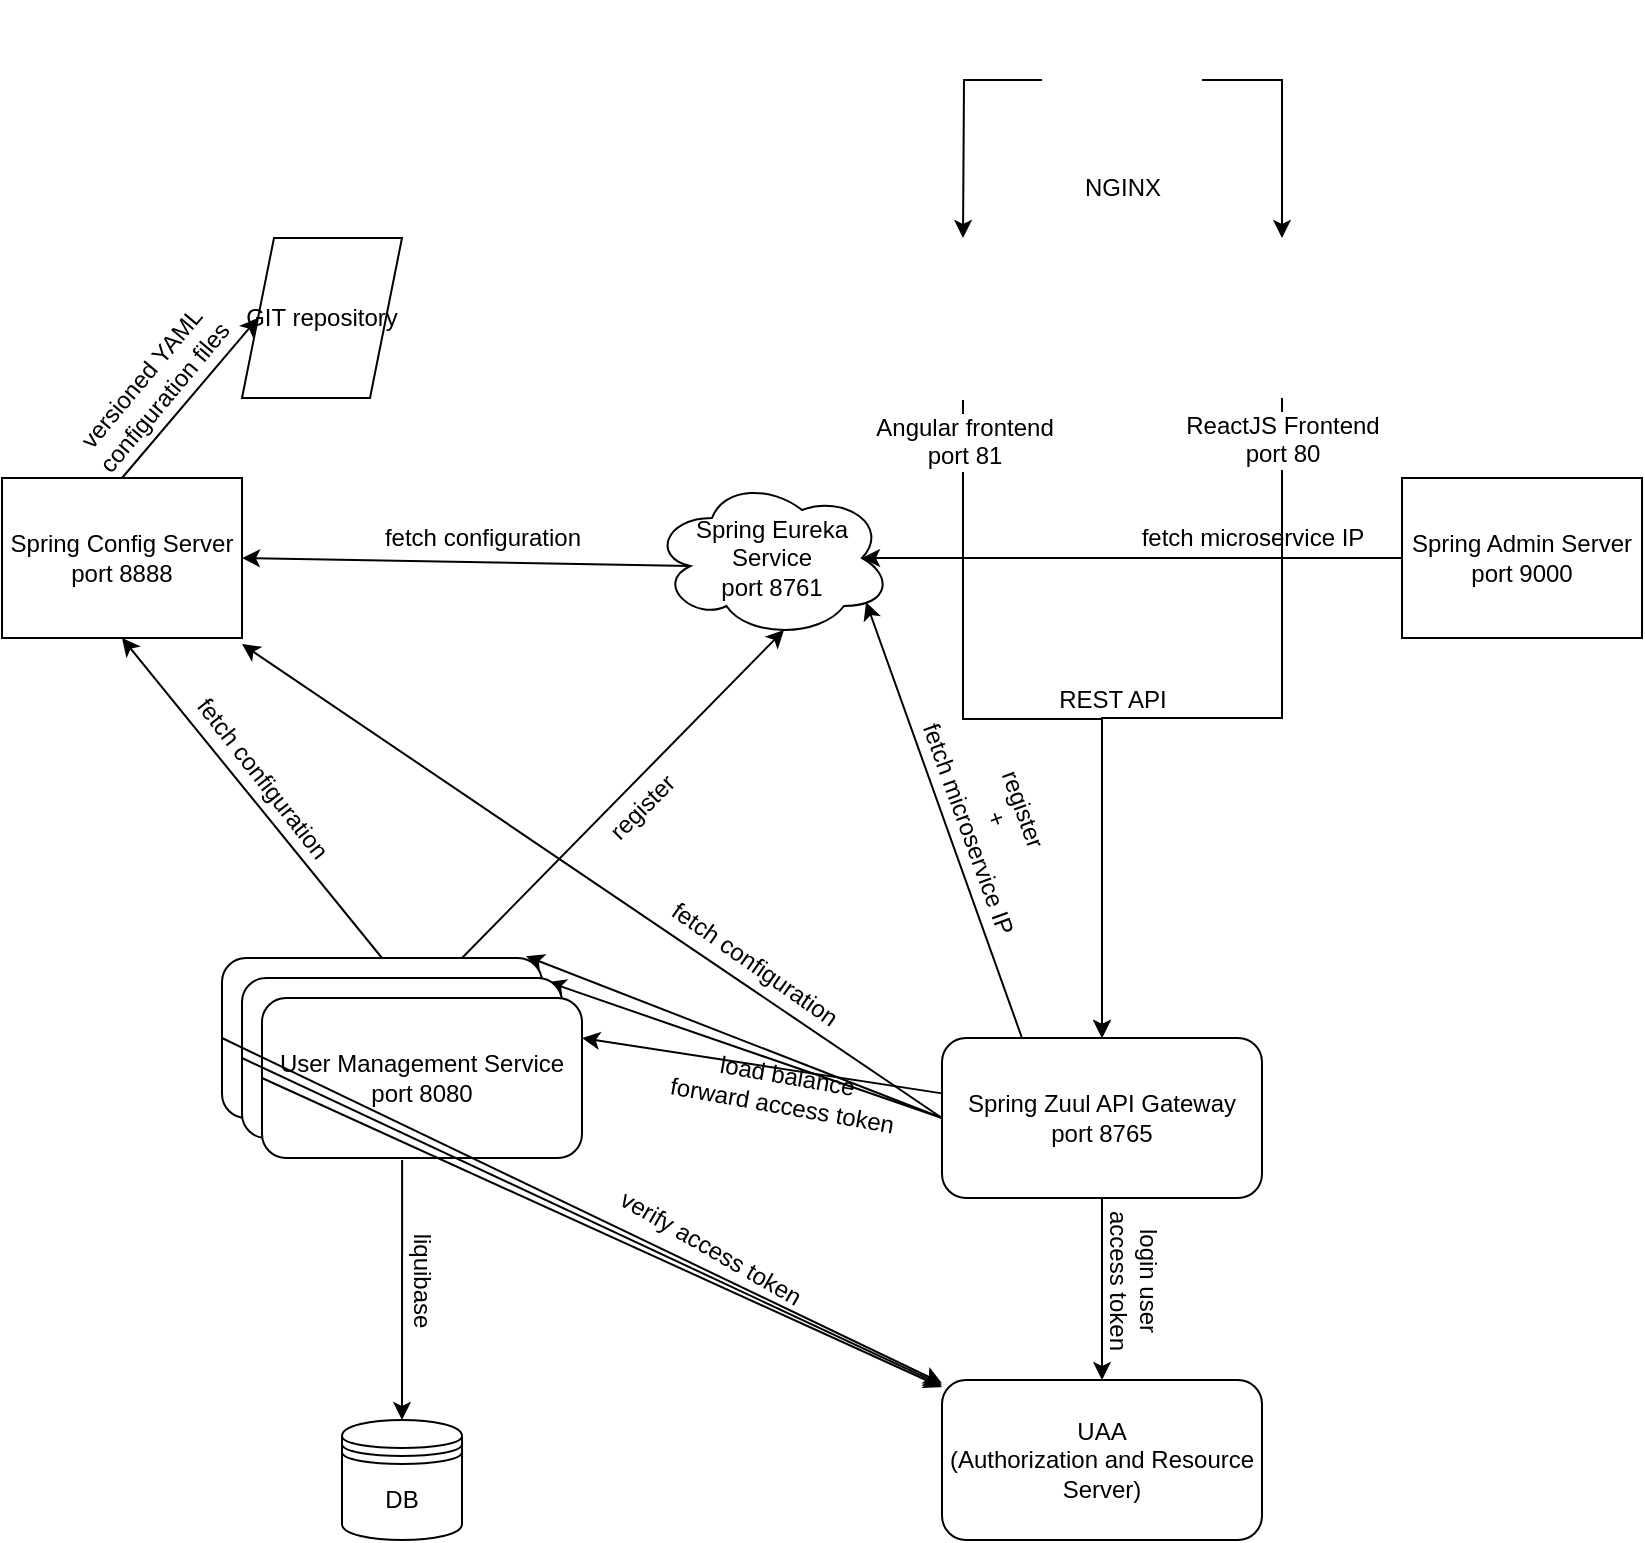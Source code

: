 <mxfile version="12.6.5" type="device"><diagram id="z9mlEs9HsHYVzTs2Vday" name="Page-1"><mxGraphModel dx="1038" dy="588" grid="1" gridSize="10" guides="1" tooltips="1" connect="1" arrows="1" fold="1" page="1" pageScale="1" pageWidth="850" pageHeight="1100" math="0" shadow="0"><root><mxCell id="0"/><mxCell id="1" parent="0"/><mxCell id="gHm-Y_Zy_vNPFZpqB0io-16" style="edgeStyle=none;rounded=0;orthogonalLoop=1;jettySize=auto;html=1;exitX=0;exitY=0.5;exitDx=0;exitDy=0;entryX=1;entryY=1.038;entryDx=0;entryDy=0;entryPerimeter=0;" parent="1" source="gHm-Y_Zy_vNPFZpqB0io-2" target="gHm-Y_Zy_vNPFZpqB0io-7" edge="1"><mxGeometry relative="1" as="geometry"/></mxCell><mxCell id="gHm-Y_Zy_vNPFZpqB0io-27" style="edgeStyle=none;rounded=0;orthogonalLoop=1;jettySize=auto;html=1;exitX=0.25;exitY=0;exitDx=0;exitDy=0;entryX=0.892;entryY=0.775;entryDx=0;entryDy=0;entryPerimeter=0;" parent="1" source="gHm-Y_Zy_vNPFZpqB0io-2" target="gHm-Y_Zy_vNPFZpqB0io-13" edge="1"><mxGeometry relative="1" as="geometry"/></mxCell><mxCell id="gHm-Y_Zy_vNPFZpqB0io-29" style="edgeStyle=none;rounded=0;orthogonalLoop=1;jettySize=auto;html=1;exitX=0;exitY=0.5;exitDx=0;exitDy=0;entryX=0.95;entryY=-0.012;entryDx=0;entryDy=0;entryPerimeter=0;" parent="1" source="gHm-Y_Zy_vNPFZpqB0io-2" target="gHm-Y_Zy_vNPFZpqB0io-18" edge="1"><mxGeometry relative="1" as="geometry"/></mxCell><mxCell id="gHm-Y_Zy_vNPFZpqB0io-30" style="edgeStyle=none;rounded=0;orthogonalLoop=1;jettySize=auto;html=1;exitX=0;exitY=0.5;exitDx=0;exitDy=0;entryX=0.956;entryY=0.025;entryDx=0;entryDy=0;entryPerimeter=0;" parent="1" source="gHm-Y_Zy_vNPFZpqB0io-2" target="gHm-Y_Zy_vNPFZpqB0io-21" edge="1"><mxGeometry relative="1" as="geometry"/></mxCell><mxCell id="gHm-Y_Zy_vNPFZpqB0io-31" style="edgeStyle=none;rounded=0;orthogonalLoop=1;jettySize=auto;html=1;entryX=1;entryY=0.25;entryDx=0;entryDy=0;" parent="1" source="gHm-Y_Zy_vNPFZpqB0io-2" target="gHm-Y_Zy_vNPFZpqB0io-22" edge="1"><mxGeometry relative="1" as="geometry"/></mxCell><mxCell id="e41rHY7qfqIfdvX9eZP--2" style="edgeStyle=orthogonalEdgeStyle;rounded=0;orthogonalLoop=1;jettySize=auto;html=1;entryX=0.5;entryY=0;entryDx=0;entryDy=0;" edge="1" parent="1" source="gHm-Y_Zy_vNPFZpqB0io-2" target="e41rHY7qfqIfdvX9eZP--1"><mxGeometry relative="1" as="geometry"/></mxCell><mxCell id="gHm-Y_Zy_vNPFZpqB0io-2" value="Spring Zuul API Gateway&lt;br&gt;port 8765" style="rounded=1;whiteSpace=wrap;html=1;" parent="1" vertex="1"><mxGeometry x="510" y="559" width="160" height="80" as="geometry"/></mxCell><mxCell id="gHm-Y_Zy_vNPFZpqB0io-4" style="edgeStyle=orthogonalEdgeStyle;rounded=0;orthogonalLoop=1;jettySize=auto;html=1;entryX=0.5;entryY=0;entryDx=0;entryDy=0;" parent="1" source="gHm-Y_Zy_vNPFZpqB0io-3" target="gHm-Y_Zy_vNPFZpqB0io-2" edge="1"><mxGeometry relative="1" as="geometry"/></mxCell><mxCell id="gHm-Y_Zy_vNPFZpqB0io-3" value="ReactJS Frontend&lt;br&gt;port 80" style="shape=image;html=1;verticalAlign=top;verticalLabelPosition=bottom;labelBackgroundColor=#ffffff;imageAspect=0;aspect=fixed;image=https://cdn2.iconfinder.com/data/icons/designer-skills/128/react-128.png" parent="1" vertex="1"><mxGeometry x="640" y="159" width="80" height="80" as="geometry"/></mxCell><mxCell id="gHm-Y_Zy_vNPFZpqB0io-5" value="REST API" style="text;html=1;align=center;verticalAlign=middle;resizable=0;points=[];;autosize=1;rotation=0;" parent="1" vertex="1"><mxGeometry x="560" y="380" width="70" height="20" as="geometry"/></mxCell><mxCell id="gHm-Y_Zy_vNPFZpqB0io-11" style="edgeStyle=none;rounded=0;orthogonalLoop=1;jettySize=auto;html=1;exitX=0.5;exitY=0;exitDx=0;exitDy=0;entryX=0;entryY=0.5;entryDx=0;entryDy=0;" parent="1" source="gHm-Y_Zy_vNPFZpqB0io-7" target="gHm-Y_Zy_vNPFZpqB0io-6" edge="1"><mxGeometry relative="1" as="geometry"/></mxCell><mxCell id="gHm-Y_Zy_vNPFZpqB0io-6" value="GIT repository" style="shape=parallelogram;perimeter=parallelogramPerimeter;whiteSpace=wrap;html=1;" parent="1" vertex="1"><mxGeometry x="160" y="159" width="80" height="80" as="geometry"/></mxCell><mxCell id="gHm-Y_Zy_vNPFZpqB0io-7" value="Spring Config Server&lt;br&gt;port 8888" style="rounded=0;whiteSpace=wrap;html=1;" parent="1" vertex="1"><mxGeometry x="40" y="279" width="120" height="80" as="geometry"/></mxCell><mxCell id="gHm-Y_Zy_vNPFZpqB0io-9" value="versioned YAML&lt;br&gt;configuration files" style="text;html=1;align=center;verticalAlign=middle;resizable=0;points=[];;autosize=1;rotation=-50;" parent="1" vertex="1"><mxGeometry x="60" y="219" width="110" height="30" as="geometry"/></mxCell><mxCell id="gHm-Y_Zy_vNPFZpqB0io-38" style="edgeStyle=none;rounded=0;orthogonalLoop=1;jettySize=auto;html=1;exitX=0;exitY=0.5;exitDx=0;exitDy=0;entryX=0.875;entryY=0.5;entryDx=0;entryDy=0;entryPerimeter=0;" parent="1" source="gHm-Y_Zy_vNPFZpqB0io-12" target="gHm-Y_Zy_vNPFZpqB0io-13" edge="1"><mxGeometry relative="1" as="geometry"/></mxCell><mxCell id="gHm-Y_Zy_vNPFZpqB0io-12" value="Spring Admin Server&lt;br&gt;port 9000" style="rounded=0;whiteSpace=wrap;html=1;" parent="1" vertex="1"><mxGeometry x="740" y="279" width="120" height="80" as="geometry"/></mxCell><mxCell id="gHm-Y_Zy_vNPFZpqB0io-37" style="edgeStyle=none;rounded=0;orthogonalLoop=1;jettySize=auto;html=1;exitX=0.16;exitY=0.55;exitDx=0;exitDy=0;exitPerimeter=0;entryX=1;entryY=0.5;entryDx=0;entryDy=0;" parent="1" source="gHm-Y_Zy_vNPFZpqB0io-13" target="gHm-Y_Zy_vNPFZpqB0io-7" edge="1"><mxGeometry relative="1" as="geometry"/></mxCell><mxCell id="gHm-Y_Zy_vNPFZpqB0io-13" value="Spring Eureka Service&lt;br&gt;port 8761" style="ellipse;shape=cloud;whiteSpace=wrap;html=1;" parent="1" vertex="1"><mxGeometry x="365" y="279" width="120" height="80" as="geometry"/></mxCell><mxCell id="gHm-Y_Zy_vNPFZpqB0io-15" value="fetch configuration" style="text;html=1;align=center;verticalAlign=middle;resizable=0;points=[];;autosize=1;" parent="1" vertex="1"><mxGeometry x="225" y="299" width="110" height="20" as="geometry"/></mxCell><mxCell id="gHm-Y_Zy_vNPFZpqB0io-23" style="edgeStyle=none;rounded=0;orthogonalLoop=1;jettySize=auto;html=1;exitX=0.5;exitY=0;exitDx=0;exitDy=0;entryX=0.5;entryY=1;entryDx=0;entryDy=0;" parent="1" source="gHm-Y_Zy_vNPFZpqB0io-18" target="gHm-Y_Zy_vNPFZpqB0io-7" edge="1"><mxGeometry relative="1" as="geometry"/></mxCell><mxCell id="gHm-Y_Zy_vNPFZpqB0io-25" style="edgeStyle=none;rounded=0;orthogonalLoop=1;jettySize=auto;html=1;exitX=0.75;exitY=0;exitDx=0;exitDy=0;entryX=0.55;entryY=0.95;entryDx=0;entryDy=0;entryPerimeter=0;" parent="1" source="gHm-Y_Zy_vNPFZpqB0io-18" target="gHm-Y_Zy_vNPFZpqB0io-13" edge="1"><mxGeometry relative="1" as="geometry"/></mxCell><mxCell id="gHm-Y_Zy_vNPFZpqB0io-18" value="" style="rounded=1;whiteSpace=wrap;html=1;" parent="1" vertex="1"><mxGeometry x="150" y="519" width="160" height="80" as="geometry"/></mxCell><mxCell id="gHm-Y_Zy_vNPFZpqB0io-21" value="" style="rounded=1;whiteSpace=wrap;html=1;" parent="1" vertex="1"><mxGeometry x="160" y="529" width="160" height="80" as="geometry"/></mxCell><mxCell id="gHm-Y_Zy_vNPFZpqB0io-22" value="User Management Service&lt;br&gt;port 8080" style="rounded=1;whiteSpace=wrap;html=1;" parent="1" vertex="1"><mxGeometry x="170" y="539" width="160" height="80" as="geometry"/></mxCell><mxCell id="gHm-Y_Zy_vNPFZpqB0io-24" value="fetch configuration" style="text;html=1;align=center;verticalAlign=middle;resizable=0;points=[];;autosize=1;rotation=52;" parent="1" vertex="1"><mxGeometry x="115" y="419" width="110" height="20" as="geometry"/></mxCell><mxCell id="gHm-Y_Zy_vNPFZpqB0io-26" value="register" style="text;html=1;align=center;verticalAlign=middle;resizable=0;points=[];;autosize=1;rotation=-45;" parent="1" vertex="1"><mxGeometry x="330" y="434" width="60" height="20" as="geometry"/></mxCell><mxCell id="gHm-Y_Zy_vNPFZpqB0io-28" value="register&lt;br&gt;+&lt;br&gt;fetch microservice IP" style="text;html=1;align=center;verticalAlign=middle;resizable=0;points=[];;autosize=1;rotation=70;" parent="1" vertex="1"><mxGeometry x="472" y="424" width="130" height="50" as="geometry"/></mxCell><mxCell id="gHm-Y_Zy_vNPFZpqB0io-32" value="load balance&lt;br&gt;forward access token" style="text;html=1;align=center;verticalAlign=middle;resizable=0;points=[];;autosize=1;rotation=10;" parent="1" vertex="1"><mxGeometry x="366" y="570" width="130" height="30" as="geometry"/></mxCell><mxCell id="gHm-Y_Zy_vNPFZpqB0io-35" value="fetch configuration" style="text;html=1;align=center;verticalAlign=middle;resizable=0;points=[];;autosize=1;rotation=35;" parent="1" vertex="1"><mxGeometry x="361" y="512" width="110" height="20" as="geometry"/></mxCell><mxCell id="gHm-Y_Zy_vNPFZpqB0io-39" value="fetch microservice IP" style="text;html=1;align=center;verticalAlign=middle;resizable=0;points=[];;autosize=1;" parent="1" vertex="1"><mxGeometry x="600" y="299" width="130" height="20" as="geometry"/></mxCell><mxCell id="gHm-Y_Zy_vNPFZpqB0io-41" style="edgeStyle=none;rounded=0;orthogonalLoop=1;jettySize=auto;html=1;exitX=0.438;exitY=1.013;exitDx=0;exitDy=0;entryX=0.5;entryY=0;entryDx=0;entryDy=0;exitPerimeter=0;" parent="1" source="gHm-Y_Zy_vNPFZpqB0io-22" target="gHm-Y_Zy_vNPFZpqB0io-40" edge="1"><mxGeometry relative="1" as="geometry"/></mxCell><mxCell id="gHm-Y_Zy_vNPFZpqB0io-40" value="DB" style="shape=datastore;whiteSpace=wrap;html=1;" parent="1" vertex="1"><mxGeometry x="210" y="750" width="60" height="60" as="geometry"/></mxCell><mxCell id="gHm-Y_Zy_vNPFZpqB0io-42" value="liquibase" style="text;html=1;align=center;verticalAlign=middle;resizable=0;points=[];;autosize=1;rotation=90;" parent="1" vertex="1"><mxGeometry x="220" y="670" width="60" height="20" as="geometry"/></mxCell><mxCell id="TeCeVdUfxicJ_0jaSRGh-3" style="edgeStyle=orthogonalEdgeStyle;rounded=0;orthogonalLoop=1;jettySize=auto;html=1;exitX=0.5;exitY=1;exitDx=0;exitDy=0;entryX=0.5;entryY=0;entryDx=0;entryDy=0;" parent="1" source="TeCeVdUfxicJ_0jaSRGh-1" target="gHm-Y_Zy_vNPFZpqB0io-2" edge="1"><mxGeometry relative="1" as="geometry"/></mxCell><mxCell id="TeCeVdUfxicJ_0jaSRGh-1" value="Angular frontend&lt;br&gt;port 81" style="shape=image;html=1;verticalAlign=top;verticalLabelPosition=bottom;labelBackgroundColor=#ffffff;imageAspect=0;aspect=fixed;image=https://cdn4.iconfinder.com/data/icons/logos-and-brands/512/21_Angular_logo_logos-128.png" parent="1" vertex="1"><mxGeometry x="480" y="159" width="81" height="81" as="geometry"/></mxCell><mxCell id="aFOSve_9hRmIGYzctql1-8" style="edgeStyle=none;rounded=0;orthogonalLoop=1;jettySize=auto;html=1;entryX=0.5;entryY=0;entryDx=0;entryDy=0;" parent="1" source="aFOSve_9hRmIGYzctql1-2" target="gHm-Y_Zy_vNPFZpqB0io-3" edge="1"><mxGeometry relative="1" as="geometry"><Array as="points"><mxPoint x="680" y="80"/></Array></mxGeometry></mxCell><mxCell id="aFOSve_9hRmIGYzctql1-9" style="edgeStyle=none;rounded=0;orthogonalLoop=1;jettySize=auto;html=1;entryX=0.5;entryY=0;entryDx=0;entryDy=0;" parent="1" source="aFOSve_9hRmIGYzctql1-2" target="TeCeVdUfxicJ_0jaSRGh-1" edge="1"><mxGeometry relative="1" as="geometry"><Array as="points"><mxPoint x="521" y="80"/></Array></mxGeometry></mxCell><mxCell id="aFOSve_9hRmIGYzctql1-2" value="NGINX" style="shape=image;html=1;verticalAlign=top;verticalLabelPosition=bottom;labelBackgroundColor=#ffffff;imageAspect=0;aspect=fixed;image=https://cdn4.iconfinder.com/data/icons/logos-brands-5/24/nginx-128.png" parent="1" vertex="1"><mxGeometry x="560" y="40" width="80" height="80" as="geometry"/></mxCell><mxCell id="e41rHY7qfqIfdvX9eZP--7" style="edgeStyle=none;rounded=0;orthogonalLoop=1;jettySize=auto;html=1;exitX=0;exitY=0.5;exitDx=0;exitDy=0;" edge="1" parent="1" source="gHm-Y_Zy_vNPFZpqB0io-22" target="e41rHY7qfqIfdvX9eZP--1"><mxGeometry relative="1" as="geometry"/></mxCell><mxCell id="e41rHY7qfqIfdvX9eZP--9" style="edgeStyle=none;rounded=0;orthogonalLoop=1;jettySize=auto;html=1;exitX=0;exitY=0.5;exitDx=0;exitDy=0;" edge="1" parent="1" source="gHm-Y_Zy_vNPFZpqB0io-18" target="e41rHY7qfqIfdvX9eZP--1"><mxGeometry relative="1" as="geometry"/></mxCell><mxCell id="e41rHY7qfqIfdvX9eZP--11" style="edgeStyle=none;rounded=0;orthogonalLoop=1;jettySize=auto;html=1;exitX=0;exitY=0.5;exitDx=0;exitDy=0;" edge="1" parent="1" source="gHm-Y_Zy_vNPFZpqB0io-21" target="e41rHY7qfqIfdvX9eZP--1"><mxGeometry relative="1" as="geometry"/></mxCell><mxCell id="e41rHY7qfqIfdvX9eZP--1" value="UAA&lt;br&gt;(Authorization and Resource Server)" style="rounded=1;whiteSpace=wrap;html=1;" vertex="1" parent="1"><mxGeometry x="510" y="730" width="160" height="80" as="geometry"/></mxCell><mxCell id="e41rHY7qfqIfdvX9eZP--3" value="login user&lt;br&gt;access token" style="text;html=1;align=center;verticalAlign=middle;resizable=0;points=[];;autosize=1;rotation=90;" vertex="1" parent="1"><mxGeometry x="561" y="665" width="90" height="30" as="geometry"/></mxCell><mxCell id="e41rHY7qfqIfdvX9eZP--5" value="verify access token" style="text;html=1;align=center;verticalAlign=middle;resizable=0;points=[];;autosize=1;rotation=30;" vertex="1" parent="1"><mxGeometry x="334" y="654" width="120" height="20" as="geometry"/></mxCell></root></mxGraphModel></diagram></mxfile>
